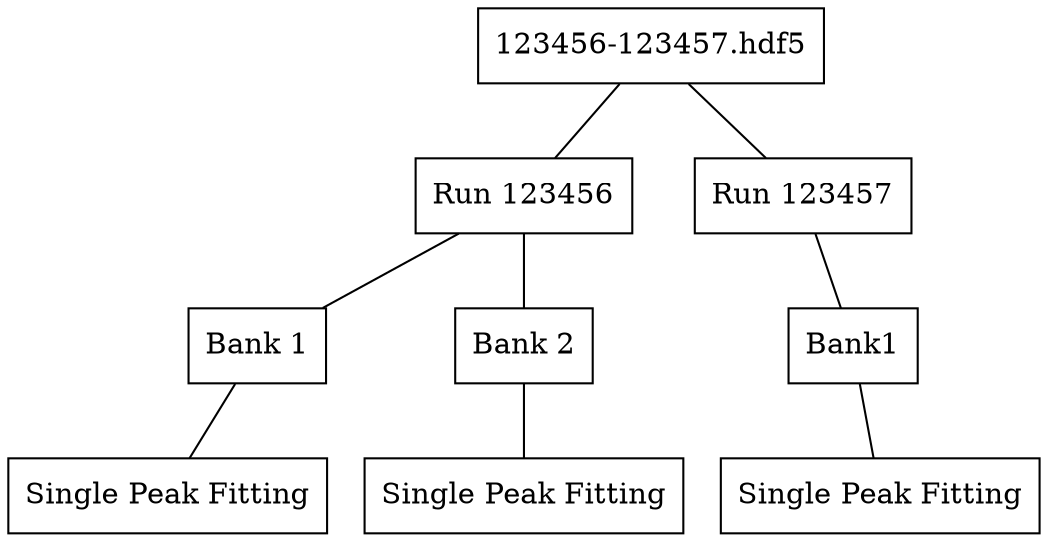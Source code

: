 graph {

      file[label="123456-123457.hdf5"	shape="box"];

      run1[label="Run 123456" shape="box"];

      run2[label="Run 123457" shape="box"];

      bank1[label="Bank 1" shape="box"];

      bank2[label="Bank 2" shape="box"];

      bank3[label="Bank1" shape="box"];

      fitgroup1[label="Single Peak Fitting" shape="box"];

      fitgroup2[label="Single Peak Fitting" shape="box"];

      fitgroup3[label="Single Peak Fitting" shape="box"];

      file -- run1 -- bank1 -- fitgroup1;
              run1 -- bank2 -- fitgroup2;
      file -- run2 -- bank3 -- fitgroup3;
}